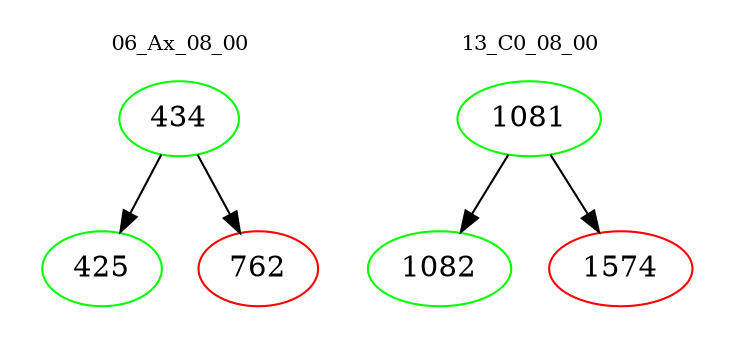 digraph{
subgraph cluster_0 {
color = white
label = "06_Ax_08_00";
fontsize=10;
T0_434 [label="434", color="green"]
T0_434 -> T0_425 [color="black"]
T0_425 [label="425", color="green"]
T0_434 -> T0_762 [color="black"]
T0_762 [label="762", color="red"]
}
subgraph cluster_1 {
color = white
label = "13_C0_08_00";
fontsize=10;
T1_1081 [label="1081", color="green"]
T1_1081 -> T1_1082 [color="black"]
T1_1082 [label="1082", color="green"]
T1_1081 -> T1_1574 [color="black"]
T1_1574 [label="1574", color="red"]
}
}
